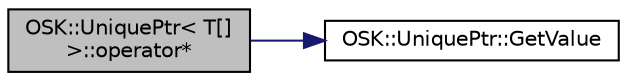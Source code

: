 digraph "OSK::UniquePtr&lt; T[]&gt;::operator*"
{
 // LATEX_PDF_SIZE
  edge [fontname="Helvetica",fontsize="10",labelfontname="Helvetica",labelfontsize="10"];
  node [fontname="Helvetica",fontsize="10",shape=record];
  rankdir="LR";
  Node1 [label="OSK::UniquePtr\< T[]\l\>::operator*",height=0.2,width=0.4,color="black", fillcolor="grey75", style="filled", fontcolor="black",tooltip="Devuelve el valor apuntado por el puntero."];
  Node1 -> Node2 [color="midnightblue",fontsize="10",style="solid",fontname="Helvetica"];
  Node2 [label="OSK::UniquePtr::GetValue",height=0.2,width=0.4,color="black", fillcolor="white", style="filled",URL="$class_o_s_k_1_1_unique_ptr.html#ae444e352257effada8e79f33d1953023",tooltip="Devuelve el valor apuntado por el puntero."];
}

